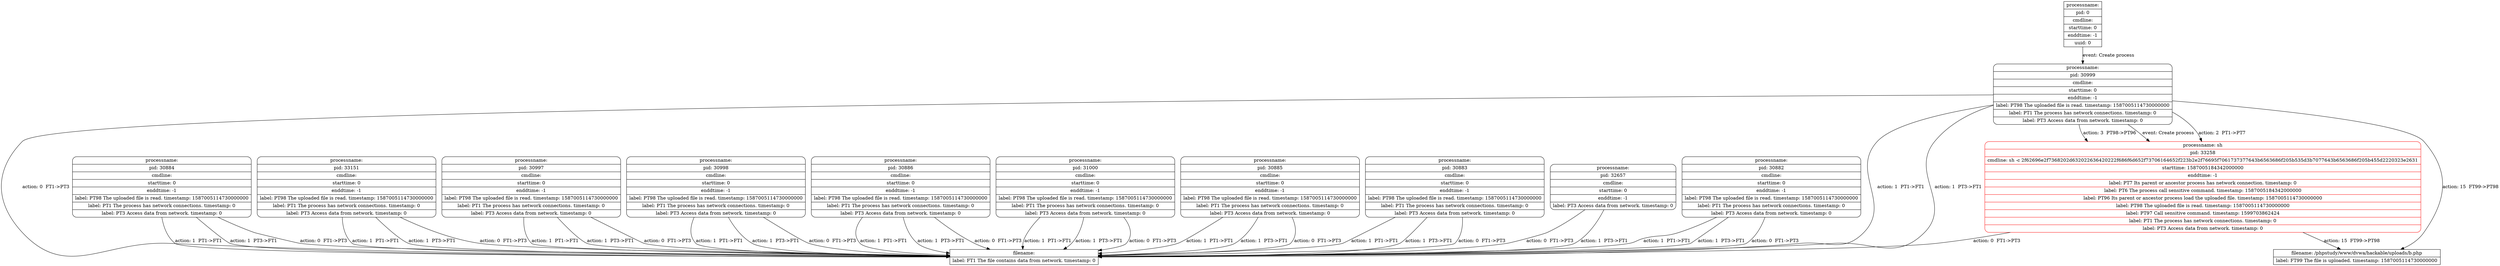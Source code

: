 digraph graph1 {
node [shape = Mrecord];
table56 [label = "{<head>processname: sh | pid: 33258 | cmdline: sh -c 2f62696e2f7368202d632022636420222f686f6d652f73706164652f223b2e2f76695f7061737377643b6563686f205b535d3b7077643b6563686f205b455d2220323e2631 | starttime: 1587005184342000000 | enddtime: -1 | label: PT7 Its parent or ancestor process has network connection. timestamp: 0 | label: PT6 The process call sensitive command. timestamp: 1587005184342000000 | label: PT96 Its parent or ancestor process load the uploaded file. timestamp: 1587005114730000000 | label: PT98 The uploaded file is read. timestamp: 1587005114730000000 | label: PT97 Call sensitive command. timestamp: 1599703862424 | label: PT1 The process has network connections. timestamp: 0 | label: PT3 Access data from network. timestamp: 0}", color = red];
table26 [label = "{<head>processname:  | pid: 30999 | cmdline:  | starttime: 0 | enddtime: -1 | label: PT98 The uploaded file is read. timestamp: 1587005114730000000 | label: PT1 The process has network connections. timestamp: 0 | label: PT3 Access data from network. timestamp: 0}"];
table2 [shape = record, label = "{<head>filename:  | label: FT1 The file contains data from network. timestamp: 0}"];
table1 [label = "{<head>processname:  | pid: 30884 | cmdline:  | starttime: 0 | enddtime: -1 | label: PT98 The uploaded file is read. timestamp: 1587005114730000000 | label: PT1 The process has network connections. timestamp: 0 | label: PT3 Access data from network. timestamp: 0}"];
table1 -> table2[label = "action: 0  FT1->PT3"];
table1 -> table2[label = "action: 1  PT1->FT1"];
table1 -> table2[label = "action: 1  PT3->FT1"];
table15 [label = "{<head>processname:  | pid: 33151 | cmdline:  | starttime: 0 | enddtime: -1 | label: PT98 The uploaded file is read. timestamp: 1587005114730000000 | label: PT1 The process has network connections. timestamp: 0 | label: PT3 Access data from network. timestamp: 0}"];
table15 -> table2[label = "action: 0  FT1->PT3"];
table15 -> table2[label = "action: 1  PT1->FT1"];
table15 -> table2[label = "action: 1  PT3->FT1"];
table13 [label = "{<head>processname:  | pid: 30997 | cmdline:  | starttime: 0 | enddtime: -1 | label: PT98 The uploaded file is read. timestamp: 1587005114730000000 | label: PT1 The process has network connections. timestamp: 0 | label: PT3 Access data from network. timestamp: 0}"];
table13 -> table2[label = "action: 0  FT1->PT3"];
table13 -> table2[label = "action: 1  PT1->FT1"];
table13 -> table2[label = "action: 1  PT3->FT1"];
table14 [label = "{<head>processname:  | pid: 30998 | cmdline:  | starttime: 0 | enddtime: -1 | label: PT98 The uploaded file is read. timestamp: 1587005114730000000 | label: PT1 The process has network connections. timestamp: 0 | label: PT3 Access data from network. timestamp: 0}"];
table14 -> table2[label = "action: 0  FT1->PT3"];
table14 -> table2[label = "action: 1  PT1->FT1"];
table14 -> table2[label = "action: 1  PT3->FT1"];
table26 -> table2[label = "action: 1  PT1->FT1"];
table26 -> table2[label = "action: 1  PT3->FT1"];
table29 [label = "{<head>processname:  | pid: 30886 | cmdline:  | starttime: 0 | enddtime: -1 | label: PT98 The uploaded file is read. timestamp: 1587005114730000000 | label: PT1 The process has network connections. timestamp: 0 | label: PT3 Access data from network. timestamp: 0}"];
table29 -> table2[label = "action: 0  FT1->PT3"];
table29 -> table2[label = "action: 1  PT1->FT1"];
table29 -> table2[label = "action: 1  PT3->FT1"];
table32 [label = "{<head>processname:  | pid: 31000 | cmdline:  | starttime: 0 | enddtime: -1 | label: PT98 The uploaded file is read. timestamp: 1587005114730000000 | label: PT1 The process has network connections. timestamp: 0 | label: PT3 Access data from network. timestamp: 0}"];
table32 -> table2[label = "action: 0  FT1->PT3"];
table32 -> table2[label = "action: 1  PT1->FT1"];
table32 -> table2[label = "action: 1  PT3->FT1"];
table36 [label = "{<head>processname:  | pid: 30885 | cmdline:  | starttime: 0 | enddtime: -1 | label: PT98 The uploaded file is read. timestamp: 1587005114730000000 | label: PT1 The process has network connections. timestamp: 0 | label: PT3 Access data from network. timestamp: 0}"];
table36 -> table2[label = "action: 0  FT1->PT3"];
table36 -> table2[label = "action: 1  PT1->FT1"];
table36 -> table2[label = "action: 1  PT3->FT1"];
table35 [label = "{<head>processname:  | pid: 30883 | cmdline:  | starttime: 0 | enddtime: -1 | label: PT98 The uploaded file is read. timestamp: 1587005114730000000 | label: PT1 The process has network connections. timestamp: 0 | label: PT3 Access data from network. timestamp: 0}"];
table35 -> table2[label = "action: 0  FT1->PT3"];
table35 -> table2[label = "action: 1  PT1->FT1"];
table35 -> table2[label = "action: 1  PT3->FT1"];
table37 [label = "{<head>processname:  | pid: 32657 | cmdline:  | starttime: 0 | enddtime: -1 | label: PT3 Access data from network. timestamp: 0}"];
table37 -> table2[label = "action: 0  FT1->PT3"];
table37 -> table2[label = "action: 1  PT3->FT1"];
table39 [label = "{<head>processname:  | pid: 30882 | cmdline:  | starttime: 0 | enddtime: -1 | label: PT98 The uploaded file is read. timestamp: 1587005114730000000 | label: PT1 The process has network connections. timestamp: 0 | label: PT3 Access data from network. timestamp: 0}"];
table39 -> table2[label = "action: 0  FT1->PT3"];
table39 -> table2[label = "action: 1  PT1->FT1"];
table39 -> table2[label = "action: 1  PT3->FT1"];
table26 -> table2[label = "action: 0  FT1->PT3"];
table26 -> table56[label = "action: 2  PT1->PT7"];
table27 [shape = record, label = "{<head>filename: /phpstudy/www/dvwa/hackable/uploads/b.php | label: FT99 The file is uploaded. timestamp: 1587005114730000000}"];
table26 -> table27[label = "action: 15  FT99->PT98"];
table26 -> table56[label = "action: 3  PT98->PT96"];
table56 -> table27[label = "action: 15  FT99->PT98"];
table56 -> table2[label = "action: 0  FT1->PT3"];
table26 -> table56[label = "event: Create process"];
node [shape = record];
table0 [label = "{<head>processname:  | pid: 0 | cmdline:  | starttime: 0 | enddtime: -1 | uuid: 0}"];
table0 -> table26[label = "event: Create process"];
}
